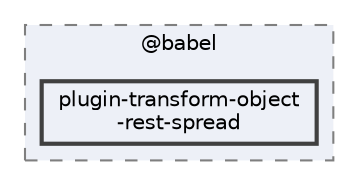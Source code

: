 digraph "pkiclassroomrescheduler/src/main/frontend/node_modules/@babel/plugin-transform-object-rest-spread"
{
 // LATEX_PDF_SIZE
  bgcolor="transparent";
  edge [fontname=Helvetica,fontsize=10,labelfontname=Helvetica,labelfontsize=10];
  node [fontname=Helvetica,fontsize=10,shape=box,height=0.2,width=0.4];
  compound=true
  subgraph clusterdir_bc8070c8b402176472541bb6f0cba6df {
    graph [ bgcolor="#edf0f7", pencolor="grey50", label="@babel", fontname=Helvetica,fontsize=10 style="filled,dashed", URL="dir_bc8070c8b402176472541bb6f0cba6df.html",tooltip=""]
  dir_2c93636ca5c476be0a5ef8a0e5ecad52 [label="plugin-transform-object\l-rest-spread", fillcolor="#edf0f7", color="grey25", style="filled,bold", URL="dir_2c93636ca5c476be0a5ef8a0e5ecad52.html",tooltip=""];
  }
}
